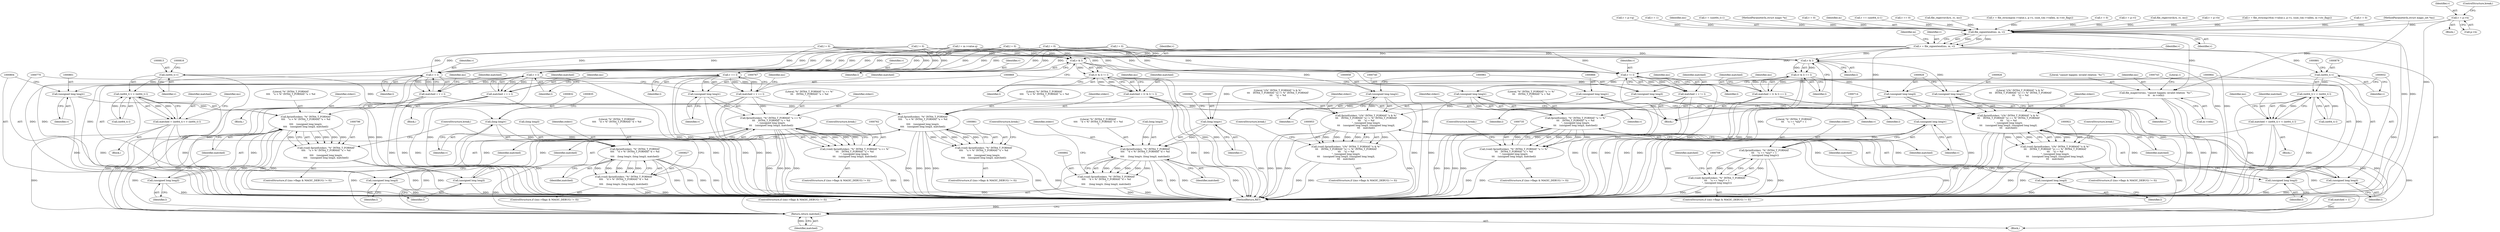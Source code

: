 digraph "0_file_4a284c89d6ef11aca34da65da7d673050a5ea320_1@pointer" {
"1000142" [label="(Call,v = p->h)"];
"1000690" [label="(Call,file_signextend(ms, m, v))"];
"1000688" [label="(Call,v = file_signextend(ms, m, v))"];
"1000713" [label="(Call,(unsigned long long)v)"];
"1000710" [label="(Call,fprintf(stderr, \"%\" INT64_T_FORMAT\n\t\t\t    \"u == *any* = 1\n\", (unsigned long long)v))"];
"1000708" [label="(Call,(void) fprintf(stderr, \"%\" INT64_T_FORMAT\n\t\t\t    \"u == *any* = 1\n\", (unsigned long long)v))"];
"1000723" [label="(Call,v != l)"];
"1000721" [label="(Call,matched = v != l)"];
"1000736" [label="(Call,fprintf(stderr, \"%\" INT64_T_FORMAT \"u != %\"\n\t\t\t    INT64_T_FORMAT \"u = %d\n\", (unsigned long long)v,\n\t\t\t    (unsigned long long)l, matched))"];
"1000734" [label="(Call,(void) fprintf(stderr, \"%\" INT64_T_FORMAT \"u != %\"\n\t\t\t    INT64_T_FORMAT \"u = %d\n\", (unsigned long long)v,\n\t\t\t    (unsigned long long)l, matched))"];
"1000978" [label="(Return,return matched;)"];
"1000739" [label="(Call,(unsigned long long)v)"];
"1000742" [label="(Call,(unsigned long long)l)"];
"1000750" [label="(Call,v == l)"];
"1000748" [label="(Call,matched = v == l)"];
"1000763" [label="(Call,fprintf(stderr, \"%\" INT64_T_FORMAT \"u == %\"\n\t\t\t    INT64_T_FORMAT \"u = %d\n\", (unsigned long long)v,\n\t\t\t    (unsigned long long)l, matched))"];
"1000761" [label="(Call,(void) fprintf(stderr, \"%\" INT64_T_FORMAT \"u == %\"\n\t\t\t    INT64_T_FORMAT \"u = %d\n\", (unsigned long long)v,\n\t\t\t    (unsigned long long)l, matched))"];
"1000766" [label="(Call,(unsigned long long)v)"];
"1000769" [label="(Call,(unsigned long long)l)"];
"1000784" [label="(Call,v > l)"];
"1000782" [label="(Call,matched = v > l)"];
"1000797" [label="(Call,fprintf(stderr, \"%\" INT64_T_FORMAT\n\t\t\t\t    \"u > %\" INT64_T_FORMAT \"u = %d\n\",\n\t\t\t\t    (unsigned long long)v,\n\t\t\t\t    (unsigned long long)l, matched))"];
"1000795" [label="(Call,(void) fprintf(stderr, \"%\" INT64_T_FORMAT\n\t\t\t\t    \"u > %\" INT64_T_FORMAT \"u = %d\n\",\n\t\t\t\t    (unsigned long long)v,\n\t\t\t\t    (unsigned long long)l, matched))"];
"1000800" [label="(Call,(unsigned long long)v)"];
"1000803" [label="(Call,(unsigned long long)l)"];
"1000812" [label="(Call,(int64_t) v)"];
"1000811" [label="(Call,(int64_t) v > (int64_t) l)"];
"1000809" [label="(Call,matched = (int64_t) v > (int64_t) l)"];
"1000828" [label="(Call,fprintf(stderr, \"%\" INT64_T_FORMAT\n\t\t\t\t    \"d > %\" INT64_T_FORMAT \"d = %d\n\",\n\t\t\t\t    (long long)v, (long long)l, matched))"];
"1000826" [label="(Call,(void) fprintf(stderr, \"%\" INT64_T_FORMAT\n\t\t\t\t    \"d > %\" INT64_T_FORMAT \"d = %d\n\",\n\t\t\t\t    (long long)v, (long long)l, matched))"];
"1000831" [label="(Call,(long long)v)"];
"1000849" [label="(Call,v < l)"];
"1000847" [label="(Call,matched = v < l)"];
"1000862" [label="(Call,fprintf(stderr, \"%\" INT64_T_FORMAT\n\t\t\t\t    \"u < %\" INT64_T_FORMAT \"u = %d\n\",\n\t\t\t\t    (unsigned long long)v,\n\t\t\t\t    (unsigned long long)l, matched))"];
"1000860" [label="(Call,(void) fprintf(stderr, \"%\" INT64_T_FORMAT\n\t\t\t\t    \"u < %\" INT64_T_FORMAT \"u = %d\n\",\n\t\t\t\t    (unsigned long long)v,\n\t\t\t\t    (unsigned long long)l, matched))"];
"1000865" [label="(Call,(unsigned long long)v)"];
"1000868" [label="(Call,(unsigned long long)l)"];
"1000877" [label="(Call,(int64_t) v)"];
"1000876" [label="(Call,(int64_t) v < (int64_t) l)"];
"1000874" [label="(Call,matched = (int64_t) v < (int64_t) l)"];
"1000893" [label="(Call,fprintf(stderr, \"%\" INT64_T_FORMAT\n\t\t\t\t    \"d < %\" INT64_T_FORMAT \"d = %d\n\",\n\t\t\t\t     (long long)v, (long long)l, matched))"];
"1000891" [label="(Call,(void) fprintf(stderr, \"%\" INT64_T_FORMAT\n\t\t\t\t    \"d < %\" INT64_T_FORMAT \"d = %d\n\",\n\t\t\t\t     (long long)v, (long long)l, matched))"];
"1000896" [label="(Call,(long long)v)"];
"1000908" [label="(Call,v & l)"];
"1000907" [label="(Call,(v & l) == l)"];
"1000905" [label="(Call,matched = (v & l) == l)"];
"1000922" [label="(Call,fprintf(stderr, \"((%\" INT64_T_FORMAT \"x & %\"\n\t\t\t    INT64_T_FORMAT \"x) == %\" INT64_T_FORMAT\n\t\t\t    \"x) = %d\n\", (unsigned long long)v,\n\t\t\t    (unsigned long long)l, (unsigned long long)l,\n\t\t\t    matched))"];
"1000920" [label="(Call,(void) fprintf(stderr, \"((%\" INT64_T_FORMAT \"x & %\"\n\t\t\t    INT64_T_FORMAT \"x) == %\" INT64_T_FORMAT\n\t\t\t    \"x) = %d\n\", (unsigned long long)v,\n\t\t\t    (unsigned long long)l, (unsigned long long)l,\n\t\t\t    matched))"];
"1000928" [label="(Call,(unsigned long long)l)"];
"1000931" [label="(Call,(unsigned long long)l)"];
"1000925" [label="(Call,(unsigned long long)v)"];
"1000940" [label="(Call,v & l)"];
"1000939" [label="(Call,(v & l) != l)"];
"1000937" [label="(Call,matched = (v & l) != l)"];
"1000954" [label="(Call,fprintf(stderr, \"((%\" INT64_T_FORMAT \"x & %\"\n\t\t\t    INT64_T_FORMAT \"x) != %\" INT64_T_FORMAT\n\t\t\t    \"x) = %d\n\", (unsigned long long)v,\n\t\t\t    (unsigned long long)l, (unsigned long long)l,\n\t\t\t    matched))"];
"1000952" [label="(Call,(void) fprintf(stderr, \"((%\" INT64_T_FORMAT \"x & %\"\n\t\t\t    INT64_T_FORMAT \"x) != %\" INT64_T_FORMAT\n\t\t\t    \"x) = %d\n\", (unsigned long long)v,\n\t\t\t    (unsigned long long)l, (unsigned long long)l,\n\t\t\t    matched))"];
"1000960" [label="(Call,(unsigned long long)l)"];
"1000963" [label="(Call,(unsigned long long)l)"];
"1000957" [label="(Call,(unsigned long long)v)"];
"1000969" [label="(Call,file_magerror(ms, \"cannot happen: invalid relation `%c'\",\n\t\t    m->reln))"];
"1000328" [label="(Call,v = file_strncmp(m->value.s, p->s, (size_t)m->vallen, m->str_flags))"];
"1000941" [label="(Identifier,v)"];
"1000812" [label="(Call,(int64_t) v)"];
"1000771" [label="(Identifier,l)"];
"1000880" [label="(Call,(int64_t) l)"];
"1000862" [label="(Call,fprintf(stderr, \"%\" INT64_T_FORMAT\n\t\t\t\t    \"u < %\" INT64_T_FORMAT \"u = %d\n\",\n\t\t\t\t    (unsigned long long)v,\n\t\t\t\t    (unsigned long long)l, matched))"];
"1000942" [label="(Identifier,l)"];
"1000896" [label="(Call,(long long)v)"];
"1000808" [label="(Block,)"];
"1000895" [label="(Literal,\"%\" INT64_T_FORMAT\n\t\t\t\t    \"d < %\" INT64_T_FORMAT \"d = %d\n\")"];
"1000402" [label="(Call,v = 0)"];
"1000741" [label="(Identifier,v)"];
"1000963" [label="(Call,(unsigned long long)l)"];
"1000811" [label="(Call,(int64_t) v > (int64_t) l)"];
"1000909" [label="(Identifier,v)"];
"1000742" [label="(Call,(unsigned long long)l)"];
"1000873" [label="(Block,)"];
"1000769" [label="(Call,(unsigned long long)l)"];
"1000849" [label="(Call,v < l)"];
"1000971" [label="(Literal,\"cannot happen: invalid relation `%c'\")"];
"1000160" [label="(Call,v = p->l)"];
"1000867" [label="(Identifier,v)"];
"1000773" [label="(ControlStructure,break;)"];
"1000708" [label="(Call,(void) fprintf(stderr, \"%\" INT64_T_FORMAT\n\t\t\t    \"u == *any* = 1\n\", (unsigned long long)v))"];
"1000647" [label="(Call,file_regerror(&rx, rc, ms))"];
"1000133" [label="(Call,v = p->b)"];
"1000785" [label="(Identifier,v)"];
"1000818" [label="(ControlStructure,if ((ms->flags & MAGIC_DEBUG) != 0))"];
"1000829" [label="(Identifier,stderr)"];
"1000765" [label="(Literal,\"%\" INT64_T_FORMAT \"u == %\"\n\t\t\t    INT64_T_FORMAT \"u = %d\n\")"];
"1000803" [label="(Call,(unsigned long long)l)"];
"1000944" [label="(ControlStructure,if ((ms->flags & MAGIC_DEBUG) != 0))"];
"1000105" [label="(Block,)"];
"1000353" [label="(Call,v = file_strncmp16(m->value.s, p->s, (size_t)m->vallen, m->str_flags))"];
"1000481" [label="(Call,l = 0)"];
"1000903" [label="(ControlStructure,break;)"];
"1000883" [label="(ControlStructure,if ((ms->flags & MAGIC_DEBUG) != 0))"];
"1000966" [label="(Identifier,matched)"];
"1000972" [label="(Call,m->reln)"];
"1000916" [label="(Identifier,ms)"];
"1000722" [label="(Identifier,matched)"];
"1000830" [label="(Literal,\"%\" INT64_T_FORMAT\n\t\t\t\t    \"d > %\" INT64_T_FORMAT \"d = %d\n\")"];
"1000937" [label="(Call,matched = (v & l) != l)"];
"1000637" [label="(Call,v = 0)"];
"1000750" [label="(Call,v == l)"];
"1000802" [label="(Identifier,v)"];
"1000837" [label="(Identifier,matched)"];
"1000800" [label="(Call,(unsigned long long)v)"];
"1000178" [label="(Call,v = p->q)"];
"1000891" [label="(Call,(void) fprintf(stderr, \"%\" INT64_T_FORMAT\n\t\t\t\t    \"d < %\" INT64_T_FORMAT \"d = %d\n\",\n\t\t\t\t     (long long)v, (long long)l, matched))"];
"1000799" [label="(Literal,\"%\" INT64_T_FORMAT\n\t\t\t\t    \"u > %\" INT64_T_FORMAT \"u = %d\n\")"];
"1000871" [label="(Identifier,matched)"];
"1000690" [label="(Call,file_signextend(ms, m, v))"];
"1000906" [label="(Identifier,matched)"];
"1000782" [label="(Call,matched = v > l)"];
"1000786" [label="(Identifier,l)"];
"1000814" [label="(Identifier,v)"];
"1000797" [label="(Call,fprintf(stderr, \"%\" INT64_T_FORMAT\n\t\t\t\t    \"u > %\" INT64_T_FORMAT \"u = %d\n\",\n\t\t\t\t    (unsigned long long)v,\n\t\t\t\t    (unsigned long long)l, matched))"];
"1000925" [label="(Call,(unsigned long long)v)"];
"1000960" [label="(Call,(unsigned long long)l)"];
"1000642" [label="(Call,v = 1)"];
"1000764" [label="(Identifier,stderr)"];
"1000920" [label="(Call,(void) fprintf(stderr, \"((%\" INT64_T_FORMAT \"x & %\"\n\t\t\t    INT64_T_FORMAT \"x) == %\" INT64_T_FORMAT\n\t\t\t    \"x) = %d\n\", (unsigned long long)v,\n\t\t\t    (unsigned long long)l, (unsigned long long)l,\n\t\t\t    matched))"];
"1000736" [label="(Call,fprintf(stderr, \"%\" INT64_T_FORMAT \"u != %\"\n\t\t\t    INT64_T_FORMAT \"u = %d\n\", (unsigned long long)v,\n\t\t\t    (unsigned long long)l, matched))"];
"1000875" [label="(Identifier,matched)"];
"1000826" [label="(Call,(void) fprintf(stderr, \"%\" INT64_T_FORMAT\n\t\t\t\t    \"d > %\" INT64_T_FORMAT \"d = %d\n\",\n\t\t\t\t    (long long)v, (long long)l, matched))"];
"1000957" [label="(Call,(unsigned long long)v)"];
"1000698" [label="(Block,)"];
"1000763" [label="(Call,fprintf(stderr, \"%\" INT64_T_FORMAT \"u == %\"\n\t\t\t    INT64_T_FORMAT \"u = %d\n\", (unsigned long long)v,\n\t\t\t    (unsigned long long)l, matched))"];
"1000748" [label="(Call,matched = v == l)"];
"1000954" [label="(Call,fprintf(stderr, \"((%\" INT64_T_FORMAT \"x & %\"\n\t\t\t    INT64_T_FORMAT \"x) != %\" INT64_T_FORMAT\n\t\t\t    \"x) = %d\n\", (unsigned long long)v,\n\t\t\t    (unsigned long long)l, (unsigned long long)l,\n\t\t\t    matched))"];
"1000144" [label="(Call,p->h)"];
"1000737" [label="(Identifier,stderr)"];
"1000143" [label="(Identifier,v)"];
"1000749" [label="(Identifier,matched)"];
"1000751" [label="(Identifier,v)"];
"1000870" [label="(Identifier,l)"];
"1000752" [label="(Identifier,l)"];
"1000907" [label="(Call,(v & l) == l)"];
"1000831" [label="(Call,(long long)v)"];
"1000147" [label="(ControlStructure,break;)"];
"1000933" [label="(Identifier,l)"];
"1000927" [label="(Identifier,v)"];
"1000939" [label="(Call,(v & l) != l)"];
"1000940" [label="(Call,v & l)"];
"1000847" [label="(Call,matched = v < l)"];
"1000766" [label="(Call,(unsigned long long)v)"];
"1000902" [label="(Identifier,matched)"];
"1000863" [label="(Identifier,stderr)"];
"1000781" [label="(Block,)"];
"1000809" [label="(Call,matched = (int64_t) v > (int64_t) l)"];
"1000350" [label="(Call,l = 0)"];
"1000103" [label="(MethodParameterIn,struct magic_set *ms)"];
"1000805" [label="(Identifier,l)"];
"1000768" [label="(Identifier,v)"];
"1000877" [label="(Call,(int64_t) v)"];
"1000980" [label="(MethodReturn,RET)"];
"1000693" [label="(Identifier,v)"];
"1000787" [label="(ControlStructure,if ((ms->flags & MAGIC_DEBUG) != 0))"];
"1000739" [label="(Call,(unsigned long long)v)"];
"1000948" [label="(Identifier,ms)"];
"1000725" [label="(Identifier,l)"];
"1000734" [label="(Call,(void) fprintf(stderr, \"%\" INT64_T_FORMAT \"u != %\"\n\t\t\t    INT64_T_FORMAT \"u = %d\n\", (unsigned long long)v,\n\t\t\t    (unsigned long long)l, matched))"];
"1000688" [label="(Call,v = file_signextend(ms, m, v))"];
"1000928" [label="(Call,(unsigned long long)l)"];
"1000938" [label="(Identifier,matched)"];
"1000738" [label="(Literal,\"%\" INT64_T_FORMAT \"u != %\"\n\t\t\t    INT64_T_FORMAT \"u = %d\n\")"];
"1000969" [label="(Call,file_magerror(ms, \"cannot happen: invalid relation `%c'\",\n\t\t    m->reln))"];
"1000894" [label="(Identifier,stderr)"];
"1000834" [label="(Call,(long long)l)"];
"1000912" [label="(ControlStructure,if ((ms->flags & MAGIC_DEBUG) != 0))"];
"1000691" [label="(Identifier,ms)"];
"1000652" [label="(Call,v = (uint64_t)-1)"];
"1000898" [label="(Identifier,v)"];
"1000905" [label="(Call,matched = (v & l) == l)"];
"1000979" [label="(Identifier,matched)"];
"1000713" [label="(Call,(unsigned long long)v)"];
"1000721" [label="(Call,matched = v != l)"];
"1000860" [label="(Call,(void) fprintf(stderr, \"%\" INT64_T_FORMAT\n\t\t\t\t    \"u < %\" INT64_T_FORMAT \"u = %d\n\",\n\t\t\t\t    (unsigned long long)v,\n\t\t\t\t    (unsigned long long)l, matched))"];
"1000876" [label="(Call,(int64_t) v < (int64_t) l)"];
"1000856" [label="(Identifier,ms)"];
"1000879" [label="(Identifier,v)"];
"1000874" [label="(Call,matched = (int64_t) v < (int64_t) l)"];
"1000689" [label="(Identifier,v)"];
"1000316" [label="(Call,l = 0)"];
"1000959" [label="(Identifier,v)"];
"1000104" [label="(MethodParameterIn,struct magic *m)"];
"1000956" [label="(Literal,\"((%\" INT64_T_FORMAT \"x & %\"\n\t\t\t    INT64_T_FORMAT \"x) != %\" INT64_T_FORMAT\n\t\t\t    \"x) = %d\n\")"];
"1000325" [label="(Call,l = 0)"];
"1000795" [label="(Call,(void) fprintf(stderr, \"%\" INT64_T_FORMAT\n\t\t\t\t    \"u > %\" INT64_T_FORMAT \"u = %d\n\",\n\t\t\t\t    (unsigned long long)v,\n\t\t\t\t    (unsigned long long)l, matched))"];
"1000744" [label="(Identifier,l)"];
"1000846" [label="(Block,)"];
"1000716" [label="(Call,matched = 1)"];
"1000399" [label="(Call,l = 0)"];
"1000798" [label="(Identifier,stderr)"];
"1000712" [label="(Literal,\"%\" INT64_T_FORMAT\n\t\t\t    \"u == *any* = 1\n\")"];
"1000910" [label="(Identifier,l)"];
"1000922" [label="(Call,fprintf(stderr, \"((%\" INT64_T_FORMAT \"x & %\"\n\t\t\t    INT64_T_FORMAT \"x) == %\" INT64_T_FORMAT\n\t\t\t    \"x) = %d\n\", (unsigned long long)v,\n\t\t\t    (unsigned long long)l, (unsigned long long)l,\n\t\t\t    matched))"];
"1000864" [label="(Literal,\"%\" INT64_T_FORMAT\n\t\t\t\t    \"u < %\" INT64_T_FORMAT \"u = %d\n\")"];
"1000717" [label="(Identifier,matched)"];
"1000319" [label="(Call,v = 0)"];
"1000850" [label="(Identifier,v)"];
"1000772" [label="(Identifier,matched)"];
"1000692" [label="(Identifier,m)"];
"1000726" [label="(ControlStructure,if ((ms->flags & MAGIC_DEBUG) != 0))"];
"1000783" [label="(Identifier,matched)"];
"1000893" [label="(Call,fprintf(stderr, \"%\" INT64_T_FORMAT\n\t\t\t\t    \"d < %\" INT64_T_FORMAT \"d = %d\n\",\n\t\t\t\t     (long long)v, (long long)l, matched))"];
"1000696" [label="(Identifier,m)"];
"1000868" [label="(Call,(unsigned long long)l)"];
"1000908" [label="(Call,v & l)"];
"1000791" [label="(Identifier,ms)"];
"1000822" [label="(Identifier,ms)"];
"1000761" [label="(Call,(void) fprintf(stderr, \"%\" INT64_T_FORMAT \"u == %\"\n\t\t\t    INT64_T_FORMAT \"u = %d\n\", (unsigned long long)v,\n\t\t\t    (unsigned long long)l, matched))"];
"1000865" [label="(Call,(unsigned long long)v)"];
"1000715" [label="(Identifier,v)"];
"1000663" [label="(Call,v == (uint64_t)-1)"];
"1000952" [label="(Call,(void) fprintf(stderr, \"((%\" INT64_T_FORMAT \"x & %\"\n\t\t\t    INT64_T_FORMAT \"x) != %\" INT64_T_FORMAT\n\t\t\t    \"x) = %d\n\", (unsigned long long)v,\n\t\t\t    (unsigned long long)l, (unsigned long long)l,\n\t\t\t    matched))"];
"1000131" [label="(Block,)"];
"1000955" [label="(Identifier,stderr)"];
"1000978" [label="(Return,return matched;)"];
"1000806" [label="(Identifier,matched)"];
"1000142" [label="(Call,v = p->h)"];
"1000828" [label="(Call,fprintf(stderr, \"%\" INT64_T_FORMAT\n\t\t\t\t    \"d > %\" INT64_T_FORMAT \"d = %d\n\",\n\t\t\t\t    (long long)v, (long long)l, matched))"];
"1000454" [label="(Call,v == 0)"];
"1000924" [label="(Literal,\"((%\" INT64_T_FORMAT \"x & %\"\n\t\t\t    INT64_T_FORMAT \"x) == %\" INT64_T_FORMAT\n\t\t\t    \"x) = %d\n\")"];
"1000965" [label="(Identifier,l)"];
"1000887" [label="(Identifier,ms)"];
"1000930" [label="(Identifier,l)"];
"1000970" [label="(Identifier,ms)"];
"1000851" [label="(Identifier,l)"];
"1000911" [label="(Identifier,l)"];
"1000509" [label="(Call,file_regerror(&rx, rc, ms))"];
"1000943" [label="(Identifier,l)"];
"1000784" [label="(Call,v > l)"];
"1000700" [label="(ControlStructure,if ((ms->flags & MAGIC_DEBUG) != 0))"];
"1000107" [label="(Call,l = m->value.q)"];
"1000838" [label="(ControlStructure,break;)"];
"1000923" [label="(Identifier,stderr)"];
"1000815" [label="(Call,(int64_t) l)"];
"1000724" [label="(Identifier,v)"];
"1000967" [label="(ControlStructure,break;)"];
"1000730" [label="(Identifier,ms)"];
"1000899" [label="(Call,(long long)l)"];
"1000935" [label="(ControlStructure,break;)"];
"1000962" [label="(Identifier,l)"];
"1000833" [label="(Identifier,v)"];
"1000852" [label="(ControlStructure,if ((ms->flags & MAGIC_DEBUG) != 0))"];
"1000723" [label="(Call,v != l)"];
"1000746" [label="(ControlStructure,break;)"];
"1000710" [label="(Call,fprintf(stderr, \"%\" INT64_T_FORMAT\n\t\t\t    \"u == *any* = 1\n\", (unsigned long long)v))"];
"1000753" [label="(ControlStructure,if ((ms->flags & MAGIC_DEBUG) != 0))"];
"1000931" [label="(Call,(unsigned long long)l)"];
"1000848" [label="(Identifier,matched)"];
"1000745" [label="(Identifier,matched)"];
"1000934" [label="(Identifier,matched)"];
"1000977" [label="(Literal,1)"];
"1000810" [label="(Identifier,matched)"];
"1000757" [label="(Identifier,ms)"];
"1000711" [label="(Identifier,stderr)"];
"1000142" -> "1000131"  [label="AST: "];
"1000142" -> "1000144"  [label="CFG: "];
"1000143" -> "1000142"  [label="AST: "];
"1000144" -> "1000142"  [label="AST: "];
"1000147" -> "1000142"  [label="CFG: "];
"1000142" -> "1000980"  [label="DDG: "];
"1000142" -> "1000690"  [label="DDG: "];
"1000690" -> "1000688"  [label="AST: "];
"1000690" -> "1000693"  [label="CFG: "];
"1000691" -> "1000690"  [label="AST: "];
"1000692" -> "1000690"  [label="AST: "];
"1000693" -> "1000690"  [label="AST: "];
"1000688" -> "1000690"  [label="CFG: "];
"1000690" -> "1000980"  [label="DDG: "];
"1000690" -> "1000980"  [label="DDG: "];
"1000690" -> "1000688"  [label="DDG: "];
"1000690" -> "1000688"  [label="DDG: "];
"1000690" -> "1000688"  [label="DDG: "];
"1000647" -> "1000690"  [label="DDG: "];
"1000509" -> "1000690"  [label="DDG: "];
"1000103" -> "1000690"  [label="DDG: "];
"1000104" -> "1000690"  [label="DDG: "];
"1000637" -> "1000690"  [label="DDG: "];
"1000663" -> "1000690"  [label="DDG: "];
"1000178" -> "1000690"  [label="DDG: "];
"1000133" -> "1000690"  [label="DDG: "];
"1000402" -> "1000690"  [label="DDG: "];
"1000652" -> "1000690"  [label="DDG: "];
"1000328" -> "1000690"  [label="DDG: "];
"1000353" -> "1000690"  [label="DDG: "];
"1000319" -> "1000690"  [label="DDG: "];
"1000160" -> "1000690"  [label="DDG: "];
"1000642" -> "1000690"  [label="DDG: "];
"1000454" -> "1000690"  [label="DDG: "];
"1000690" -> "1000969"  [label="DDG: "];
"1000688" -> "1000105"  [label="AST: "];
"1000689" -> "1000688"  [label="AST: "];
"1000696" -> "1000688"  [label="CFG: "];
"1000688" -> "1000980"  [label="DDG: "];
"1000688" -> "1000980"  [label="DDG: "];
"1000688" -> "1000713"  [label="DDG: "];
"1000688" -> "1000723"  [label="DDG: "];
"1000688" -> "1000750"  [label="DDG: "];
"1000688" -> "1000784"  [label="DDG: "];
"1000688" -> "1000812"  [label="DDG: "];
"1000688" -> "1000849"  [label="DDG: "];
"1000688" -> "1000877"  [label="DDG: "];
"1000688" -> "1000908"  [label="DDG: "];
"1000688" -> "1000940"  [label="DDG: "];
"1000713" -> "1000710"  [label="AST: "];
"1000713" -> "1000715"  [label="CFG: "];
"1000714" -> "1000713"  [label="AST: "];
"1000715" -> "1000713"  [label="AST: "];
"1000710" -> "1000713"  [label="CFG: "];
"1000713" -> "1000980"  [label="DDG: "];
"1000713" -> "1000710"  [label="DDG: "];
"1000710" -> "1000708"  [label="AST: "];
"1000711" -> "1000710"  [label="AST: "];
"1000712" -> "1000710"  [label="AST: "];
"1000708" -> "1000710"  [label="CFG: "];
"1000710" -> "1000980"  [label="DDG: "];
"1000710" -> "1000980"  [label="DDG: "];
"1000710" -> "1000708"  [label="DDG: "];
"1000710" -> "1000708"  [label="DDG: "];
"1000710" -> "1000708"  [label="DDG: "];
"1000708" -> "1000700"  [label="AST: "];
"1000709" -> "1000708"  [label="AST: "];
"1000717" -> "1000708"  [label="CFG: "];
"1000708" -> "1000980"  [label="DDG: "];
"1000708" -> "1000980"  [label="DDG: "];
"1000723" -> "1000721"  [label="AST: "];
"1000723" -> "1000725"  [label="CFG: "];
"1000724" -> "1000723"  [label="AST: "];
"1000725" -> "1000723"  [label="AST: "];
"1000721" -> "1000723"  [label="CFG: "];
"1000723" -> "1000980"  [label="DDG: "];
"1000723" -> "1000980"  [label="DDG: "];
"1000723" -> "1000721"  [label="DDG: "];
"1000723" -> "1000721"  [label="DDG: "];
"1000325" -> "1000723"  [label="DDG: "];
"1000107" -> "1000723"  [label="DDG: "];
"1000350" -> "1000723"  [label="DDG: "];
"1000399" -> "1000723"  [label="DDG: "];
"1000481" -> "1000723"  [label="DDG: "];
"1000316" -> "1000723"  [label="DDG: "];
"1000723" -> "1000739"  [label="DDG: "];
"1000723" -> "1000742"  [label="DDG: "];
"1000721" -> "1000698"  [label="AST: "];
"1000722" -> "1000721"  [label="AST: "];
"1000730" -> "1000721"  [label="CFG: "];
"1000721" -> "1000980"  [label="DDG: "];
"1000721" -> "1000980"  [label="DDG: "];
"1000721" -> "1000736"  [label="DDG: "];
"1000721" -> "1000978"  [label="DDG: "];
"1000736" -> "1000734"  [label="AST: "];
"1000736" -> "1000745"  [label="CFG: "];
"1000737" -> "1000736"  [label="AST: "];
"1000738" -> "1000736"  [label="AST: "];
"1000739" -> "1000736"  [label="AST: "];
"1000742" -> "1000736"  [label="AST: "];
"1000745" -> "1000736"  [label="AST: "];
"1000734" -> "1000736"  [label="CFG: "];
"1000736" -> "1000980"  [label="DDG: "];
"1000736" -> "1000980"  [label="DDG: "];
"1000736" -> "1000980"  [label="DDG: "];
"1000736" -> "1000980"  [label="DDG: "];
"1000736" -> "1000734"  [label="DDG: "];
"1000736" -> "1000734"  [label="DDG: "];
"1000736" -> "1000734"  [label="DDG: "];
"1000736" -> "1000734"  [label="DDG: "];
"1000736" -> "1000734"  [label="DDG: "];
"1000739" -> "1000736"  [label="DDG: "];
"1000742" -> "1000736"  [label="DDG: "];
"1000736" -> "1000978"  [label="DDG: "];
"1000734" -> "1000726"  [label="AST: "];
"1000735" -> "1000734"  [label="AST: "];
"1000746" -> "1000734"  [label="CFG: "];
"1000734" -> "1000980"  [label="DDG: "];
"1000734" -> "1000980"  [label="DDG: "];
"1000978" -> "1000105"  [label="AST: "];
"1000978" -> "1000979"  [label="CFG: "];
"1000979" -> "1000978"  [label="AST: "];
"1000980" -> "1000978"  [label="CFG: "];
"1000978" -> "1000980"  [label="DDG: "];
"1000979" -> "1000978"  [label="DDG: "];
"1000809" -> "1000978"  [label="DDG: "];
"1000922" -> "1000978"  [label="DDG: "];
"1000847" -> "1000978"  [label="DDG: "];
"1000763" -> "1000978"  [label="DDG: "];
"1000782" -> "1000978"  [label="DDG: "];
"1000937" -> "1000978"  [label="DDG: "];
"1000905" -> "1000978"  [label="DDG: "];
"1000862" -> "1000978"  [label="DDG: "];
"1000797" -> "1000978"  [label="DDG: "];
"1000716" -> "1000978"  [label="DDG: "];
"1000954" -> "1000978"  [label="DDG: "];
"1000748" -> "1000978"  [label="DDG: "];
"1000874" -> "1000978"  [label="DDG: "];
"1000893" -> "1000978"  [label="DDG: "];
"1000828" -> "1000978"  [label="DDG: "];
"1000739" -> "1000741"  [label="CFG: "];
"1000740" -> "1000739"  [label="AST: "];
"1000741" -> "1000739"  [label="AST: "];
"1000743" -> "1000739"  [label="CFG: "];
"1000739" -> "1000980"  [label="DDG: "];
"1000742" -> "1000744"  [label="CFG: "];
"1000743" -> "1000742"  [label="AST: "];
"1000744" -> "1000742"  [label="AST: "];
"1000745" -> "1000742"  [label="CFG: "];
"1000742" -> "1000980"  [label="DDG: "];
"1000750" -> "1000748"  [label="AST: "];
"1000750" -> "1000752"  [label="CFG: "];
"1000751" -> "1000750"  [label="AST: "];
"1000752" -> "1000750"  [label="AST: "];
"1000748" -> "1000750"  [label="CFG: "];
"1000750" -> "1000980"  [label="DDG: "];
"1000750" -> "1000980"  [label="DDG: "];
"1000750" -> "1000748"  [label="DDG: "];
"1000750" -> "1000748"  [label="DDG: "];
"1000325" -> "1000750"  [label="DDG: "];
"1000107" -> "1000750"  [label="DDG: "];
"1000350" -> "1000750"  [label="DDG: "];
"1000399" -> "1000750"  [label="DDG: "];
"1000481" -> "1000750"  [label="DDG: "];
"1000316" -> "1000750"  [label="DDG: "];
"1000750" -> "1000766"  [label="DDG: "];
"1000750" -> "1000769"  [label="DDG: "];
"1000748" -> "1000698"  [label="AST: "];
"1000749" -> "1000748"  [label="AST: "];
"1000757" -> "1000748"  [label="CFG: "];
"1000748" -> "1000980"  [label="DDG: "];
"1000748" -> "1000980"  [label="DDG: "];
"1000748" -> "1000763"  [label="DDG: "];
"1000763" -> "1000761"  [label="AST: "];
"1000763" -> "1000772"  [label="CFG: "];
"1000764" -> "1000763"  [label="AST: "];
"1000765" -> "1000763"  [label="AST: "];
"1000766" -> "1000763"  [label="AST: "];
"1000769" -> "1000763"  [label="AST: "];
"1000772" -> "1000763"  [label="AST: "];
"1000761" -> "1000763"  [label="CFG: "];
"1000763" -> "1000980"  [label="DDG: "];
"1000763" -> "1000980"  [label="DDG: "];
"1000763" -> "1000980"  [label="DDG: "];
"1000763" -> "1000980"  [label="DDG: "];
"1000763" -> "1000761"  [label="DDG: "];
"1000763" -> "1000761"  [label="DDG: "];
"1000763" -> "1000761"  [label="DDG: "];
"1000763" -> "1000761"  [label="DDG: "];
"1000763" -> "1000761"  [label="DDG: "];
"1000766" -> "1000763"  [label="DDG: "];
"1000769" -> "1000763"  [label="DDG: "];
"1000761" -> "1000753"  [label="AST: "];
"1000762" -> "1000761"  [label="AST: "];
"1000773" -> "1000761"  [label="CFG: "];
"1000761" -> "1000980"  [label="DDG: "];
"1000761" -> "1000980"  [label="DDG: "];
"1000766" -> "1000768"  [label="CFG: "];
"1000767" -> "1000766"  [label="AST: "];
"1000768" -> "1000766"  [label="AST: "];
"1000770" -> "1000766"  [label="CFG: "];
"1000766" -> "1000980"  [label="DDG: "];
"1000769" -> "1000771"  [label="CFG: "];
"1000770" -> "1000769"  [label="AST: "];
"1000771" -> "1000769"  [label="AST: "];
"1000772" -> "1000769"  [label="CFG: "];
"1000769" -> "1000980"  [label="DDG: "];
"1000784" -> "1000782"  [label="AST: "];
"1000784" -> "1000786"  [label="CFG: "];
"1000785" -> "1000784"  [label="AST: "];
"1000786" -> "1000784"  [label="AST: "];
"1000782" -> "1000784"  [label="CFG: "];
"1000784" -> "1000980"  [label="DDG: "];
"1000784" -> "1000980"  [label="DDG: "];
"1000784" -> "1000782"  [label="DDG: "];
"1000784" -> "1000782"  [label="DDG: "];
"1000325" -> "1000784"  [label="DDG: "];
"1000107" -> "1000784"  [label="DDG: "];
"1000350" -> "1000784"  [label="DDG: "];
"1000399" -> "1000784"  [label="DDG: "];
"1000481" -> "1000784"  [label="DDG: "];
"1000316" -> "1000784"  [label="DDG: "];
"1000784" -> "1000800"  [label="DDG: "];
"1000784" -> "1000803"  [label="DDG: "];
"1000782" -> "1000781"  [label="AST: "];
"1000783" -> "1000782"  [label="AST: "];
"1000791" -> "1000782"  [label="CFG: "];
"1000782" -> "1000980"  [label="DDG: "];
"1000782" -> "1000980"  [label="DDG: "];
"1000782" -> "1000797"  [label="DDG: "];
"1000797" -> "1000795"  [label="AST: "];
"1000797" -> "1000806"  [label="CFG: "];
"1000798" -> "1000797"  [label="AST: "];
"1000799" -> "1000797"  [label="AST: "];
"1000800" -> "1000797"  [label="AST: "];
"1000803" -> "1000797"  [label="AST: "];
"1000806" -> "1000797"  [label="AST: "];
"1000795" -> "1000797"  [label="CFG: "];
"1000797" -> "1000980"  [label="DDG: "];
"1000797" -> "1000980"  [label="DDG: "];
"1000797" -> "1000980"  [label="DDG: "];
"1000797" -> "1000980"  [label="DDG: "];
"1000797" -> "1000795"  [label="DDG: "];
"1000797" -> "1000795"  [label="DDG: "];
"1000797" -> "1000795"  [label="DDG: "];
"1000797" -> "1000795"  [label="DDG: "];
"1000797" -> "1000795"  [label="DDG: "];
"1000800" -> "1000797"  [label="DDG: "];
"1000803" -> "1000797"  [label="DDG: "];
"1000795" -> "1000787"  [label="AST: "];
"1000796" -> "1000795"  [label="AST: "];
"1000838" -> "1000795"  [label="CFG: "];
"1000795" -> "1000980"  [label="DDG: "];
"1000795" -> "1000980"  [label="DDG: "];
"1000800" -> "1000802"  [label="CFG: "];
"1000801" -> "1000800"  [label="AST: "];
"1000802" -> "1000800"  [label="AST: "];
"1000804" -> "1000800"  [label="CFG: "];
"1000800" -> "1000980"  [label="DDG: "];
"1000803" -> "1000805"  [label="CFG: "];
"1000804" -> "1000803"  [label="AST: "];
"1000805" -> "1000803"  [label="AST: "];
"1000806" -> "1000803"  [label="CFG: "];
"1000803" -> "1000980"  [label="DDG: "];
"1000812" -> "1000811"  [label="AST: "];
"1000812" -> "1000814"  [label="CFG: "];
"1000813" -> "1000812"  [label="AST: "];
"1000814" -> "1000812"  [label="AST: "];
"1000816" -> "1000812"  [label="CFG: "];
"1000812" -> "1000980"  [label="DDG: "];
"1000812" -> "1000811"  [label="DDG: "];
"1000812" -> "1000831"  [label="DDG: "];
"1000811" -> "1000809"  [label="AST: "];
"1000811" -> "1000815"  [label="CFG: "];
"1000815" -> "1000811"  [label="AST: "];
"1000809" -> "1000811"  [label="CFG: "];
"1000811" -> "1000980"  [label="DDG: "];
"1000811" -> "1000980"  [label="DDG: "];
"1000811" -> "1000809"  [label="DDG: "];
"1000811" -> "1000809"  [label="DDG: "];
"1000815" -> "1000811"  [label="DDG: "];
"1000809" -> "1000808"  [label="AST: "];
"1000810" -> "1000809"  [label="AST: "];
"1000822" -> "1000809"  [label="CFG: "];
"1000809" -> "1000980"  [label="DDG: "];
"1000809" -> "1000980"  [label="DDG: "];
"1000809" -> "1000828"  [label="DDG: "];
"1000828" -> "1000826"  [label="AST: "];
"1000828" -> "1000837"  [label="CFG: "];
"1000829" -> "1000828"  [label="AST: "];
"1000830" -> "1000828"  [label="AST: "];
"1000831" -> "1000828"  [label="AST: "];
"1000834" -> "1000828"  [label="AST: "];
"1000837" -> "1000828"  [label="AST: "];
"1000826" -> "1000828"  [label="CFG: "];
"1000828" -> "1000980"  [label="DDG: "];
"1000828" -> "1000980"  [label="DDG: "];
"1000828" -> "1000980"  [label="DDG: "];
"1000828" -> "1000980"  [label="DDG: "];
"1000828" -> "1000826"  [label="DDG: "];
"1000828" -> "1000826"  [label="DDG: "];
"1000828" -> "1000826"  [label="DDG: "];
"1000828" -> "1000826"  [label="DDG: "];
"1000828" -> "1000826"  [label="DDG: "];
"1000831" -> "1000828"  [label="DDG: "];
"1000834" -> "1000828"  [label="DDG: "];
"1000826" -> "1000818"  [label="AST: "];
"1000827" -> "1000826"  [label="AST: "];
"1000838" -> "1000826"  [label="CFG: "];
"1000826" -> "1000980"  [label="DDG: "];
"1000826" -> "1000980"  [label="DDG: "];
"1000831" -> "1000833"  [label="CFG: "];
"1000832" -> "1000831"  [label="AST: "];
"1000833" -> "1000831"  [label="AST: "];
"1000835" -> "1000831"  [label="CFG: "];
"1000831" -> "1000980"  [label="DDG: "];
"1000849" -> "1000847"  [label="AST: "];
"1000849" -> "1000851"  [label="CFG: "];
"1000850" -> "1000849"  [label="AST: "];
"1000851" -> "1000849"  [label="AST: "];
"1000847" -> "1000849"  [label="CFG: "];
"1000849" -> "1000980"  [label="DDG: "];
"1000849" -> "1000980"  [label="DDG: "];
"1000849" -> "1000847"  [label="DDG: "];
"1000849" -> "1000847"  [label="DDG: "];
"1000325" -> "1000849"  [label="DDG: "];
"1000107" -> "1000849"  [label="DDG: "];
"1000350" -> "1000849"  [label="DDG: "];
"1000399" -> "1000849"  [label="DDG: "];
"1000481" -> "1000849"  [label="DDG: "];
"1000316" -> "1000849"  [label="DDG: "];
"1000849" -> "1000865"  [label="DDG: "];
"1000849" -> "1000868"  [label="DDG: "];
"1000847" -> "1000846"  [label="AST: "];
"1000848" -> "1000847"  [label="AST: "];
"1000856" -> "1000847"  [label="CFG: "];
"1000847" -> "1000980"  [label="DDG: "];
"1000847" -> "1000980"  [label="DDG: "];
"1000847" -> "1000862"  [label="DDG: "];
"1000862" -> "1000860"  [label="AST: "];
"1000862" -> "1000871"  [label="CFG: "];
"1000863" -> "1000862"  [label="AST: "];
"1000864" -> "1000862"  [label="AST: "];
"1000865" -> "1000862"  [label="AST: "];
"1000868" -> "1000862"  [label="AST: "];
"1000871" -> "1000862"  [label="AST: "];
"1000860" -> "1000862"  [label="CFG: "];
"1000862" -> "1000980"  [label="DDG: "];
"1000862" -> "1000980"  [label="DDG: "];
"1000862" -> "1000980"  [label="DDG: "];
"1000862" -> "1000980"  [label="DDG: "];
"1000862" -> "1000860"  [label="DDG: "];
"1000862" -> "1000860"  [label="DDG: "];
"1000862" -> "1000860"  [label="DDG: "];
"1000862" -> "1000860"  [label="DDG: "];
"1000862" -> "1000860"  [label="DDG: "];
"1000865" -> "1000862"  [label="DDG: "];
"1000868" -> "1000862"  [label="DDG: "];
"1000860" -> "1000852"  [label="AST: "];
"1000861" -> "1000860"  [label="AST: "];
"1000903" -> "1000860"  [label="CFG: "];
"1000860" -> "1000980"  [label="DDG: "];
"1000860" -> "1000980"  [label="DDG: "];
"1000865" -> "1000867"  [label="CFG: "];
"1000866" -> "1000865"  [label="AST: "];
"1000867" -> "1000865"  [label="AST: "];
"1000869" -> "1000865"  [label="CFG: "];
"1000865" -> "1000980"  [label="DDG: "];
"1000868" -> "1000870"  [label="CFG: "];
"1000869" -> "1000868"  [label="AST: "];
"1000870" -> "1000868"  [label="AST: "];
"1000871" -> "1000868"  [label="CFG: "];
"1000868" -> "1000980"  [label="DDG: "];
"1000877" -> "1000876"  [label="AST: "];
"1000877" -> "1000879"  [label="CFG: "];
"1000878" -> "1000877"  [label="AST: "];
"1000879" -> "1000877"  [label="AST: "];
"1000881" -> "1000877"  [label="CFG: "];
"1000877" -> "1000980"  [label="DDG: "];
"1000877" -> "1000876"  [label="DDG: "];
"1000877" -> "1000896"  [label="DDG: "];
"1000876" -> "1000874"  [label="AST: "];
"1000876" -> "1000880"  [label="CFG: "];
"1000880" -> "1000876"  [label="AST: "];
"1000874" -> "1000876"  [label="CFG: "];
"1000876" -> "1000980"  [label="DDG: "];
"1000876" -> "1000980"  [label="DDG: "];
"1000876" -> "1000874"  [label="DDG: "];
"1000876" -> "1000874"  [label="DDG: "];
"1000880" -> "1000876"  [label="DDG: "];
"1000874" -> "1000873"  [label="AST: "];
"1000875" -> "1000874"  [label="AST: "];
"1000887" -> "1000874"  [label="CFG: "];
"1000874" -> "1000980"  [label="DDG: "];
"1000874" -> "1000980"  [label="DDG: "];
"1000874" -> "1000893"  [label="DDG: "];
"1000893" -> "1000891"  [label="AST: "];
"1000893" -> "1000902"  [label="CFG: "];
"1000894" -> "1000893"  [label="AST: "];
"1000895" -> "1000893"  [label="AST: "];
"1000896" -> "1000893"  [label="AST: "];
"1000899" -> "1000893"  [label="AST: "];
"1000902" -> "1000893"  [label="AST: "];
"1000891" -> "1000893"  [label="CFG: "];
"1000893" -> "1000980"  [label="DDG: "];
"1000893" -> "1000980"  [label="DDG: "];
"1000893" -> "1000980"  [label="DDG: "];
"1000893" -> "1000980"  [label="DDG: "];
"1000893" -> "1000891"  [label="DDG: "];
"1000893" -> "1000891"  [label="DDG: "];
"1000893" -> "1000891"  [label="DDG: "];
"1000893" -> "1000891"  [label="DDG: "];
"1000893" -> "1000891"  [label="DDG: "];
"1000896" -> "1000893"  [label="DDG: "];
"1000899" -> "1000893"  [label="DDG: "];
"1000891" -> "1000883"  [label="AST: "];
"1000892" -> "1000891"  [label="AST: "];
"1000903" -> "1000891"  [label="CFG: "];
"1000891" -> "1000980"  [label="DDG: "];
"1000891" -> "1000980"  [label="DDG: "];
"1000896" -> "1000898"  [label="CFG: "];
"1000897" -> "1000896"  [label="AST: "];
"1000898" -> "1000896"  [label="AST: "];
"1000900" -> "1000896"  [label="CFG: "];
"1000896" -> "1000980"  [label="DDG: "];
"1000908" -> "1000907"  [label="AST: "];
"1000908" -> "1000910"  [label="CFG: "];
"1000909" -> "1000908"  [label="AST: "];
"1000910" -> "1000908"  [label="AST: "];
"1000911" -> "1000908"  [label="CFG: "];
"1000908" -> "1000980"  [label="DDG: "];
"1000908" -> "1000907"  [label="DDG: "];
"1000908" -> "1000907"  [label="DDG: "];
"1000325" -> "1000908"  [label="DDG: "];
"1000107" -> "1000908"  [label="DDG: "];
"1000350" -> "1000908"  [label="DDG: "];
"1000399" -> "1000908"  [label="DDG: "];
"1000481" -> "1000908"  [label="DDG: "];
"1000316" -> "1000908"  [label="DDG: "];
"1000908" -> "1000925"  [label="DDG: "];
"1000907" -> "1000905"  [label="AST: "];
"1000907" -> "1000911"  [label="CFG: "];
"1000911" -> "1000907"  [label="AST: "];
"1000905" -> "1000907"  [label="CFG: "];
"1000907" -> "1000980"  [label="DDG: "];
"1000907" -> "1000980"  [label="DDG: "];
"1000907" -> "1000905"  [label="DDG: "];
"1000907" -> "1000905"  [label="DDG: "];
"1000907" -> "1000928"  [label="DDG: "];
"1000905" -> "1000698"  [label="AST: "];
"1000906" -> "1000905"  [label="AST: "];
"1000916" -> "1000905"  [label="CFG: "];
"1000905" -> "1000980"  [label="DDG: "];
"1000905" -> "1000980"  [label="DDG: "];
"1000905" -> "1000922"  [label="DDG: "];
"1000922" -> "1000920"  [label="AST: "];
"1000922" -> "1000934"  [label="CFG: "];
"1000923" -> "1000922"  [label="AST: "];
"1000924" -> "1000922"  [label="AST: "];
"1000925" -> "1000922"  [label="AST: "];
"1000928" -> "1000922"  [label="AST: "];
"1000931" -> "1000922"  [label="AST: "];
"1000934" -> "1000922"  [label="AST: "];
"1000920" -> "1000922"  [label="CFG: "];
"1000922" -> "1000980"  [label="DDG: "];
"1000922" -> "1000980"  [label="DDG: "];
"1000922" -> "1000980"  [label="DDG: "];
"1000922" -> "1000980"  [label="DDG: "];
"1000922" -> "1000920"  [label="DDG: "];
"1000922" -> "1000920"  [label="DDG: "];
"1000922" -> "1000920"  [label="DDG: "];
"1000922" -> "1000920"  [label="DDG: "];
"1000922" -> "1000920"  [label="DDG: "];
"1000925" -> "1000922"  [label="DDG: "];
"1000928" -> "1000922"  [label="DDG: "];
"1000931" -> "1000922"  [label="DDG: "];
"1000920" -> "1000912"  [label="AST: "];
"1000921" -> "1000920"  [label="AST: "];
"1000935" -> "1000920"  [label="CFG: "];
"1000920" -> "1000980"  [label="DDG: "];
"1000920" -> "1000980"  [label="DDG: "];
"1000928" -> "1000930"  [label="CFG: "];
"1000929" -> "1000928"  [label="AST: "];
"1000930" -> "1000928"  [label="AST: "];
"1000932" -> "1000928"  [label="CFG: "];
"1000928" -> "1000931"  [label="DDG: "];
"1000931" -> "1000933"  [label="CFG: "];
"1000932" -> "1000931"  [label="AST: "];
"1000933" -> "1000931"  [label="AST: "];
"1000934" -> "1000931"  [label="CFG: "];
"1000931" -> "1000980"  [label="DDG: "];
"1000925" -> "1000927"  [label="CFG: "];
"1000926" -> "1000925"  [label="AST: "];
"1000927" -> "1000925"  [label="AST: "];
"1000929" -> "1000925"  [label="CFG: "];
"1000925" -> "1000980"  [label="DDG: "];
"1000940" -> "1000939"  [label="AST: "];
"1000940" -> "1000942"  [label="CFG: "];
"1000941" -> "1000940"  [label="AST: "];
"1000942" -> "1000940"  [label="AST: "];
"1000943" -> "1000940"  [label="CFG: "];
"1000940" -> "1000980"  [label="DDG: "];
"1000940" -> "1000939"  [label="DDG: "];
"1000940" -> "1000939"  [label="DDG: "];
"1000325" -> "1000940"  [label="DDG: "];
"1000107" -> "1000940"  [label="DDG: "];
"1000350" -> "1000940"  [label="DDG: "];
"1000399" -> "1000940"  [label="DDG: "];
"1000481" -> "1000940"  [label="DDG: "];
"1000316" -> "1000940"  [label="DDG: "];
"1000940" -> "1000957"  [label="DDG: "];
"1000939" -> "1000937"  [label="AST: "];
"1000939" -> "1000943"  [label="CFG: "];
"1000943" -> "1000939"  [label="AST: "];
"1000937" -> "1000939"  [label="CFG: "];
"1000939" -> "1000980"  [label="DDG: "];
"1000939" -> "1000980"  [label="DDG: "];
"1000939" -> "1000937"  [label="DDG: "];
"1000939" -> "1000937"  [label="DDG: "];
"1000939" -> "1000960"  [label="DDG: "];
"1000937" -> "1000698"  [label="AST: "];
"1000938" -> "1000937"  [label="AST: "];
"1000948" -> "1000937"  [label="CFG: "];
"1000937" -> "1000980"  [label="DDG: "];
"1000937" -> "1000980"  [label="DDG: "];
"1000937" -> "1000954"  [label="DDG: "];
"1000954" -> "1000952"  [label="AST: "];
"1000954" -> "1000966"  [label="CFG: "];
"1000955" -> "1000954"  [label="AST: "];
"1000956" -> "1000954"  [label="AST: "];
"1000957" -> "1000954"  [label="AST: "];
"1000960" -> "1000954"  [label="AST: "];
"1000963" -> "1000954"  [label="AST: "];
"1000966" -> "1000954"  [label="AST: "];
"1000952" -> "1000954"  [label="CFG: "];
"1000954" -> "1000980"  [label="DDG: "];
"1000954" -> "1000980"  [label="DDG: "];
"1000954" -> "1000980"  [label="DDG: "];
"1000954" -> "1000980"  [label="DDG: "];
"1000954" -> "1000952"  [label="DDG: "];
"1000954" -> "1000952"  [label="DDG: "];
"1000954" -> "1000952"  [label="DDG: "];
"1000954" -> "1000952"  [label="DDG: "];
"1000954" -> "1000952"  [label="DDG: "];
"1000957" -> "1000954"  [label="DDG: "];
"1000960" -> "1000954"  [label="DDG: "];
"1000963" -> "1000954"  [label="DDG: "];
"1000952" -> "1000944"  [label="AST: "];
"1000953" -> "1000952"  [label="AST: "];
"1000967" -> "1000952"  [label="CFG: "];
"1000952" -> "1000980"  [label="DDG: "];
"1000952" -> "1000980"  [label="DDG: "];
"1000960" -> "1000962"  [label="CFG: "];
"1000961" -> "1000960"  [label="AST: "];
"1000962" -> "1000960"  [label="AST: "];
"1000964" -> "1000960"  [label="CFG: "];
"1000960" -> "1000963"  [label="DDG: "];
"1000963" -> "1000965"  [label="CFG: "];
"1000964" -> "1000963"  [label="AST: "];
"1000965" -> "1000963"  [label="AST: "];
"1000966" -> "1000963"  [label="CFG: "];
"1000963" -> "1000980"  [label="DDG: "];
"1000957" -> "1000959"  [label="CFG: "];
"1000958" -> "1000957"  [label="AST: "];
"1000959" -> "1000957"  [label="AST: "];
"1000961" -> "1000957"  [label="CFG: "];
"1000957" -> "1000980"  [label="DDG: "];
"1000969" -> "1000698"  [label="AST: "];
"1000969" -> "1000972"  [label="CFG: "];
"1000970" -> "1000969"  [label="AST: "];
"1000971" -> "1000969"  [label="AST: "];
"1000972" -> "1000969"  [label="AST: "];
"1000977" -> "1000969"  [label="CFG: "];
"1000969" -> "1000980"  [label="DDG: "];
"1000969" -> "1000980"  [label="DDG: "];
"1000969" -> "1000980"  [label="DDG: "];
"1000103" -> "1000969"  [label="DDG: "];
}
